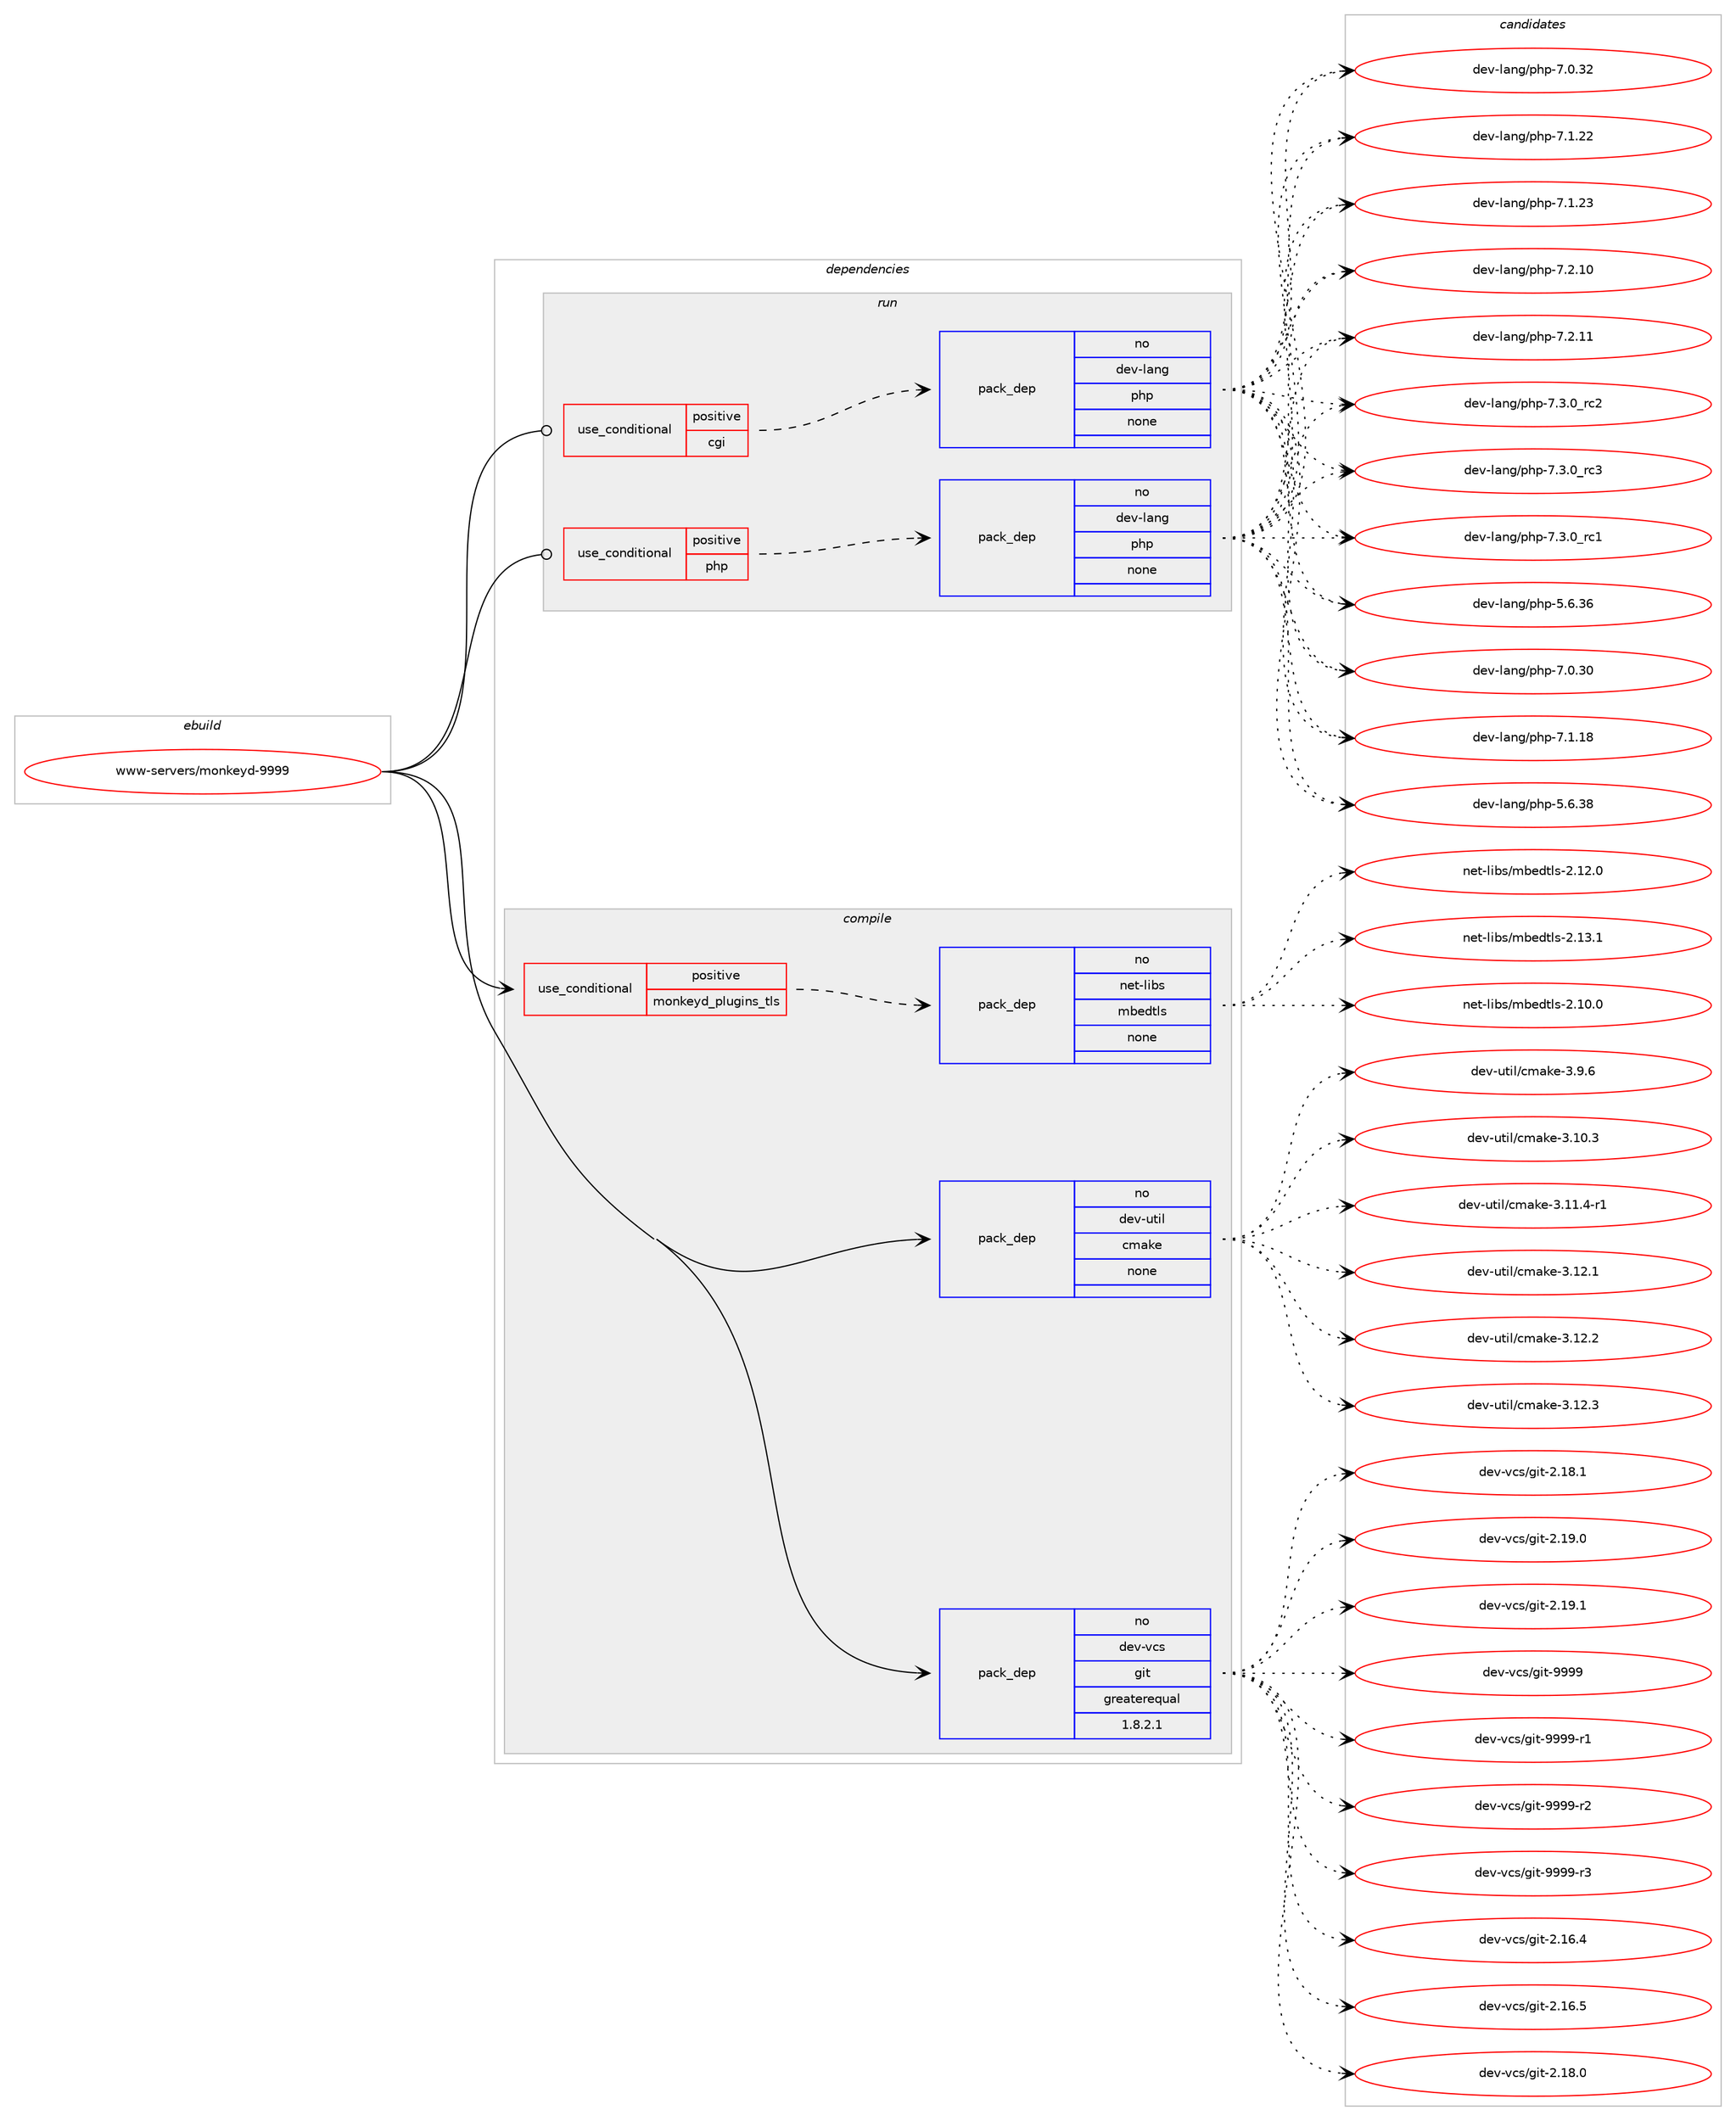 digraph prolog {

# *************
# Graph options
# *************

newrank=true;
concentrate=true;
compound=true;
graph [rankdir=LR,fontname=Helvetica,fontsize=10,ranksep=1.5];#, ranksep=2.5, nodesep=0.2];
edge  [arrowhead=vee];
node  [fontname=Helvetica,fontsize=10];

# **********
# The ebuild
# **********

subgraph cluster_leftcol {
color=gray;
rank=same;
label=<<i>ebuild</i>>;
id [label="www-servers/monkeyd-9999", color=red, width=4, href="../www-servers/monkeyd-9999.svg"];
}

# ****************
# The dependencies
# ****************

subgraph cluster_midcol {
color=gray;
label=<<i>dependencies</i>>;
subgraph cluster_compile {
fillcolor="#eeeeee";
style=filled;
label=<<i>compile</i>>;
subgraph cond2463 {
dependency11821 [label=<<TABLE BORDER="0" CELLBORDER="1" CELLSPACING="0" CELLPADDING="4"><TR><TD ROWSPAN="3" CELLPADDING="10">use_conditional</TD></TR><TR><TD>positive</TD></TR><TR><TD>monkeyd_plugins_tls</TD></TR></TABLE>>, shape=none, color=red];
subgraph pack9117 {
dependency11822 [label=<<TABLE BORDER="0" CELLBORDER="1" CELLSPACING="0" CELLPADDING="4" WIDTH="220"><TR><TD ROWSPAN="6" CELLPADDING="30">pack_dep</TD></TR><TR><TD WIDTH="110">no</TD></TR><TR><TD>net-libs</TD></TR><TR><TD>mbedtls</TD></TR><TR><TD>none</TD></TR><TR><TD></TD></TR></TABLE>>, shape=none, color=blue];
}
dependency11821:e -> dependency11822:w [weight=20,style="dashed",arrowhead="vee"];
}
id:e -> dependency11821:w [weight=20,style="solid",arrowhead="vee"];
subgraph pack9118 {
dependency11823 [label=<<TABLE BORDER="0" CELLBORDER="1" CELLSPACING="0" CELLPADDING="4" WIDTH="220"><TR><TD ROWSPAN="6" CELLPADDING="30">pack_dep</TD></TR><TR><TD WIDTH="110">no</TD></TR><TR><TD>dev-util</TD></TR><TR><TD>cmake</TD></TR><TR><TD>none</TD></TR><TR><TD></TD></TR></TABLE>>, shape=none, color=blue];
}
id:e -> dependency11823:w [weight=20,style="solid",arrowhead="vee"];
subgraph pack9119 {
dependency11824 [label=<<TABLE BORDER="0" CELLBORDER="1" CELLSPACING="0" CELLPADDING="4" WIDTH="220"><TR><TD ROWSPAN="6" CELLPADDING="30">pack_dep</TD></TR><TR><TD WIDTH="110">no</TD></TR><TR><TD>dev-vcs</TD></TR><TR><TD>git</TD></TR><TR><TD>greaterequal</TD></TR><TR><TD>1.8.2.1</TD></TR></TABLE>>, shape=none, color=blue];
}
id:e -> dependency11824:w [weight=20,style="solid",arrowhead="vee"];
}
subgraph cluster_compileandrun {
fillcolor="#eeeeee";
style=filled;
label=<<i>compile and run</i>>;
}
subgraph cluster_run {
fillcolor="#eeeeee";
style=filled;
label=<<i>run</i>>;
subgraph cond2464 {
dependency11825 [label=<<TABLE BORDER="0" CELLBORDER="1" CELLSPACING="0" CELLPADDING="4"><TR><TD ROWSPAN="3" CELLPADDING="10">use_conditional</TD></TR><TR><TD>positive</TD></TR><TR><TD>cgi</TD></TR></TABLE>>, shape=none, color=red];
subgraph pack9120 {
dependency11826 [label=<<TABLE BORDER="0" CELLBORDER="1" CELLSPACING="0" CELLPADDING="4" WIDTH="220"><TR><TD ROWSPAN="6" CELLPADDING="30">pack_dep</TD></TR><TR><TD WIDTH="110">no</TD></TR><TR><TD>dev-lang</TD></TR><TR><TD>php</TD></TR><TR><TD>none</TD></TR><TR><TD></TD></TR></TABLE>>, shape=none, color=blue];
}
dependency11825:e -> dependency11826:w [weight=20,style="dashed",arrowhead="vee"];
}
id:e -> dependency11825:w [weight=20,style="solid",arrowhead="odot"];
subgraph cond2465 {
dependency11827 [label=<<TABLE BORDER="0" CELLBORDER="1" CELLSPACING="0" CELLPADDING="4"><TR><TD ROWSPAN="3" CELLPADDING="10">use_conditional</TD></TR><TR><TD>positive</TD></TR><TR><TD>php</TD></TR></TABLE>>, shape=none, color=red];
subgraph pack9121 {
dependency11828 [label=<<TABLE BORDER="0" CELLBORDER="1" CELLSPACING="0" CELLPADDING="4" WIDTH="220"><TR><TD ROWSPAN="6" CELLPADDING="30">pack_dep</TD></TR><TR><TD WIDTH="110">no</TD></TR><TR><TD>dev-lang</TD></TR><TR><TD>php</TD></TR><TR><TD>none</TD></TR><TR><TD></TD></TR></TABLE>>, shape=none, color=blue];
}
dependency11827:e -> dependency11828:w [weight=20,style="dashed",arrowhead="vee"];
}
id:e -> dependency11827:w [weight=20,style="solid",arrowhead="odot"];
}
}

# **************
# The candidates
# **************

subgraph cluster_choices {
rank=same;
color=gray;
label=<<i>candidates</i>>;

subgraph choice9117 {
color=black;
nodesep=1;
choice1101011164510810598115471099810110011610811545504649484648 [label="net-libs/mbedtls-2.10.0", color=red, width=4,href="../net-libs/mbedtls-2.10.0.svg"];
choice1101011164510810598115471099810110011610811545504649504648 [label="net-libs/mbedtls-2.12.0", color=red, width=4,href="../net-libs/mbedtls-2.12.0.svg"];
choice1101011164510810598115471099810110011610811545504649514649 [label="net-libs/mbedtls-2.13.1", color=red, width=4,href="../net-libs/mbedtls-2.13.1.svg"];
dependency11822:e -> choice1101011164510810598115471099810110011610811545504649484648:w [style=dotted,weight="100"];
dependency11822:e -> choice1101011164510810598115471099810110011610811545504649504648:w [style=dotted,weight="100"];
dependency11822:e -> choice1101011164510810598115471099810110011610811545504649514649:w [style=dotted,weight="100"];
}
subgraph choice9118 {
color=black;
nodesep=1;
choice1001011184511711610510847991099710710145514649484651 [label="dev-util/cmake-3.10.3", color=red, width=4,href="../dev-util/cmake-3.10.3.svg"];
choice10010111845117116105108479910997107101455146494946524511449 [label="dev-util/cmake-3.11.4-r1", color=red, width=4,href="../dev-util/cmake-3.11.4-r1.svg"];
choice1001011184511711610510847991099710710145514649504649 [label="dev-util/cmake-3.12.1", color=red, width=4,href="../dev-util/cmake-3.12.1.svg"];
choice1001011184511711610510847991099710710145514649504650 [label="dev-util/cmake-3.12.2", color=red, width=4,href="../dev-util/cmake-3.12.2.svg"];
choice1001011184511711610510847991099710710145514649504651 [label="dev-util/cmake-3.12.3", color=red, width=4,href="../dev-util/cmake-3.12.3.svg"];
choice10010111845117116105108479910997107101455146574654 [label="dev-util/cmake-3.9.6", color=red, width=4,href="../dev-util/cmake-3.9.6.svg"];
dependency11823:e -> choice1001011184511711610510847991099710710145514649484651:w [style=dotted,weight="100"];
dependency11823:e -> choice10010111845117116105108479910997107101455146494946524511449:w [style=dotted,weight="100"];
dependency11823:e -> choice1001011184511711610510847991099710710145514649504649:w [style=dotted,weight="100"];
dependency11823:e -> choice1001011184511711610510847991099710710145514649504650:w [style=dotted,weight="100"];
dependency11823:e -> choice1001011184511711610510847991099710710145514649504651:w [style=dotted,weight="100"];
dependency11823:e -> choice10010111845117116105108479910997107101455146574654:w [style=dotted,weight="100"];
}
subgraph choice9119 {
color=black;
nodesep=1;
choice10010111845118991154710310511645504649544652 [label="dev-vcs/git-2.16.4", color=red, width=4,href="../dev-vcs/git-2.16.4.svg"];
choice10010111845118991154710310511645504649544653 [label="dev-vcs/git-2.16.5", color=red, width=4,href="../dev-vcs/git-2.16.5.svg"];
choice10010111845118991154710310511645504649564648 [label="dev-vcs/git-2.18.0", color=red, width=4,href="../dev-vcs/git-2.18.0.svg"];
choice10010111845118991154710310511645504649564649 [label="dev-vcs/git-2.18.1", color=red, width=4,href="../dev-vcs/git-2.18.1.svg"];
choice10010111845118991154710310511645504649574648 [label="dev-vcs/git-2.19.0", color=red, width=4,href="../dev-vcs/git-2.19.0.svg"];
choice10010111845118991154710310511645504649574649 [label="dev-vcs/git-2.19.1", color=red, width=4,href="../dev-vcs/git-2.19.1.svg"];
choice1001011184511899115471031051164557575757 [label="dev-vcs/git-9999", color=red, width=4,href="../dev-vcs/git-9999.svg"];
choice10010111845118991154710310511645575757574511449 [label="dev-vcs/git-9999-r1", color=red, width=4,href="../dev-vcs/git-9999-r1.svg"];
choice10010111845118991154710310511645575757574511450 [label="dev-vcs/git-9999-r2", color=red, width=4,href="../dev-vcs/git-9999-r2.svg"];
choice10010111845118991154710310511645575757574511451 [label="dev-vcs/git-9999-r3", color=red, width=4,href="../dev-vcs/git-9999-r3.svg"];
dependency11824:e -> choice10010111845118991154710310511645504649544652:w [style=dotted,weight="100"];
dependency11824:e -> choice10010111845118991154710310511645504649544653:w [style=dotted,weight="100"];
dependency11824:e -> choice10010111845118991154710310511645504649564648:w [style=dotted,weight="100"];
dependency11824:e -> choice10010111845118991154710310511645504649564649:w [style=dotted,weight="100"];
dependency11824:e -> choice10010111845118991154710310511645504649574648:w [style=dotted,weight="100"];
dependency11824:e -> choice10010111845118991154710310511645504649574649:w [style=dotted,weight="100"];
dependency11824:e -> choice1001011184511899115471031051164557575757:w [style=dotted,weight="100"];
dependency11824:e -> choice10010111845118991154710310511645575757574511449:w [style=dotted,weight="100"];
dependency11824:e -> choice10010111845118991154710310511645575757574511450:w [style=dotted,weight="100"];
dependency11824:e -> choice10010111845118991154710310511645575757574511451:w [style=dotted,weight="100"];
}
subgraph choice9120 {
color=black;
nodesep=1;
choice100101118451089711010347112104112455546514648951149949 [label="dev-lang/php-7.3.0_rc1", color=red, width=4,href="../dev-lang/php-7.3.0_rc1.svg"];
choice10010111845108971101034711210411245534654465154 [label="dev-lang/php-5.6.36", color=red, width=4,href="../dev-lang/php-5.6.36.svg"];
choice10010111845108971101034711210411245554648465148 [label="dev-lang/php-7.0.30", color=red, width=4,href="../dev-lang/php-7.0.30.svg"];
choice10010111845108971101034711210411245554649464956 [label="dev-lang/php-7.1.18", color=red, width=4,href="../dev-lang/php-7.1.18.svg"];
choice10010111845108971101034711210411245534654465156 [label="dev-lang/php-5.6.38", color=red, width=4,href="../dev-lang/php-5.6.38.svg"];
choice10010111845108971101034711210411245554648465150 [label="dev-lang/php-7.0.32", color=red, width=4,href="../dev-lang/php-7.0.32.svg"];
choice10010111845108971101034711210411245554649465050 [label="dev-lang/php-7.1.22", color=red, width=4,href="../dev-lang/php-7.1.22.svg"];
choice10010111845108971101034711210411245554649465051 [label="dev-lang/php-7.1.23", color=red, width=4,href="../dev-lang/php-7.1.23.svg"];
choice10010111845108971101034711210411245554650464948 [label="dev-lang/php-7.2.10", color=red, width=4,href="../dev-lang/php-7.2.10.svg"];
choice10010111845108971101034711210411245554650464949 [label="dev-lang/php-7.2.11", color=red, width=4,href="../dev-lang/php-7.2.11.svg"];
choice100101118451089711010347112104112455546514648951149950 [label="dev-lang/php-7.3.0_rc2", color=red, width=4,href="../dev-lang/php-7.3.0_rc2.svg"];
choice100101118451089711010347112104112455546514648951149951 [label="dev-lang/php-7.3.0_rc3", color=red, width=4,href="../dev-lang/php-7.3.0_rc3.svg"];
dependency11826:e -> choice100101118451089711010347112104112455546514648951149949:w [style=dotted,weight="100"];
dependency11826:e -> choice10010111845108971101034711210411245534654465154:w [style=dotted,weight="100"];
dependency11826:e -> choice10010111845108971101034711210411245554648465148:w [style=dotted,weight="100"];
dependency11826:e -> choice10010111845108971101034711210411245554649464956:w [style=dotted,weight="100"];
dependency11826:e -> choice10010111845108971101034711210411245534654465156:w [style=dotted,weight="100"];
dependency11826:e -> choice10010111845108971101034711210411245554648465150:w [style=dotted,weight="100"];
dependency11826:e -> choice10010111845108971101034711210411245554649465050:w [style=dotted,weight="100"];
dependency11826:e -> choice10010111845108971101034711210411245554649465051:w [style=dotted,weight="100"];
dependency11826:e -> choice10010111845108971101034711210411245554650464948:w [style=dotted,weight="100"];
dependency11826:e -> choice10010111845108971101034711210411245554650464949:w [style=dotted,weight="100"];
dependency11826:e -> choice100101118451089711010347112104112455546514648951149950:w [style=dotted,weight="100"];
dependency11826:e -> choice100101118451089711010347112104112455546514648951149951:w [style=dotted,weight="100"];
}
subgraph choice9121 {
color=black;
nodesep=1;
choice100101118451089711010347112104112455546514648951149949 [label="dev-lang/php-7.3.0_rc1", color=red, width=4,href="../dev-lang/php-7.3.0_rc1.svg"];
choice10010111845108971101034711210411245534654465154 [label="dev-lang/php-5.6.36", color=red, width=4,href="../dev-lang/php-5.6.36.svg"];
choice10010111845108971101034711210411245554648465148 [label="dev-lang/php-7.0.30", color=red, width=4,href="../dev-lang/php-7.0.30.svg"];
choice10010111845108971101034711210411245554649464956 [label="dev-lang/php-7.1.18", color=red, width=4,href="../dev-lang/php-7.1.18.svg"];
choice10010111845108971101034711210411245534654465156 [label="dev-lang/php-5.6.38", color=red, width=4,href="../dev-lang/php-5.6.38.svg"];
choice10010111845108971101034711210411245554648465150 [label="dev-lang/php-7.0.32", color=red, width=4,href="../dev-lang/php-7.0.32.svg"];
choice10010111845108971101034711210411245554649465050 [label="dev-lang/php-7.1.22", color=red, width=4,href="../dev-lang/php-7.1.22.svg"];
choice10010111845108971101034711210411245554649465051 [label="dev-lang/php-7.1.23", color=red, width=4,href="../dev-lang/php-7.1.23.svg"];
choice10010111845108971101034711210411245554650464948 [label="dev-lang/php-7.2.10", color=red, width=4,href="../dev-lang/php-7.2.10.svg"];
choice10010111845108971101034711210411245554650464949 [label="dev-lang/php-7.2.11", color=red, width=4,href="../dev-lang/php-7.2.11.svg"];
choice100101118451089711010347112104112455546514648951149950 [label="dev-lang/php-7.3.0_rc2", color=red, width=4,href="../dev-lang/php-7.3.0_rc2.svg"];
choice100101118451089711010347112104112455546514648951149951 [label="dev-lang/php-7.3.0_rc3", color=red, width=4,href="../dev-lang/php-7.3.0_rc3.svg"];
dependency11828:e -> choice100101118451089711010347112104112455546514648951149949:w [style=dotted,weight="100"];
dependency11828:e -> choice10010111845108971101034711210411245534654465154:w [style=dotted,weight="100"];
dependency11828:e -> choice10010111845108971101034711210411245554648465148:w [style=dotted,weight="100"];
dependency11828:e -> choice10010111845108971101034711210411245554649464956:w [style=dotted,weight="100"];
dependency11828:e -> choice10010111845108971101034711210411245534654465156:w [style=dotted,weight="100"];
dependency11828:e -> choice10010111845108971101034711210411245554648465150:w [style=dotted,weight="100"];
dependency11828:e -> choice10010111845108971101034711210411245554649465050:w [style=dotted,weight="100"];
dependency11828:e -> choice10010111845108971101034711210411245554649465051:w [style=dotted,weight="100"];
dependency11828:e -> choice10010111845108971101034711210411245554650464948:w [style=dotted,weight="100"];
dependency11828:e -> choice10010111845108971101034711210411245554650464949:w [style=dotted,weight="100"];
dependency11828:e -> choice100101118451089711010347112104112455546514648951149950:w [style=dotted,weight="100"];
dependency11828:e -> choice100101118451089711010347112104112455546514648951149951:w [style=dotted,weight="100"];
}
}

}
